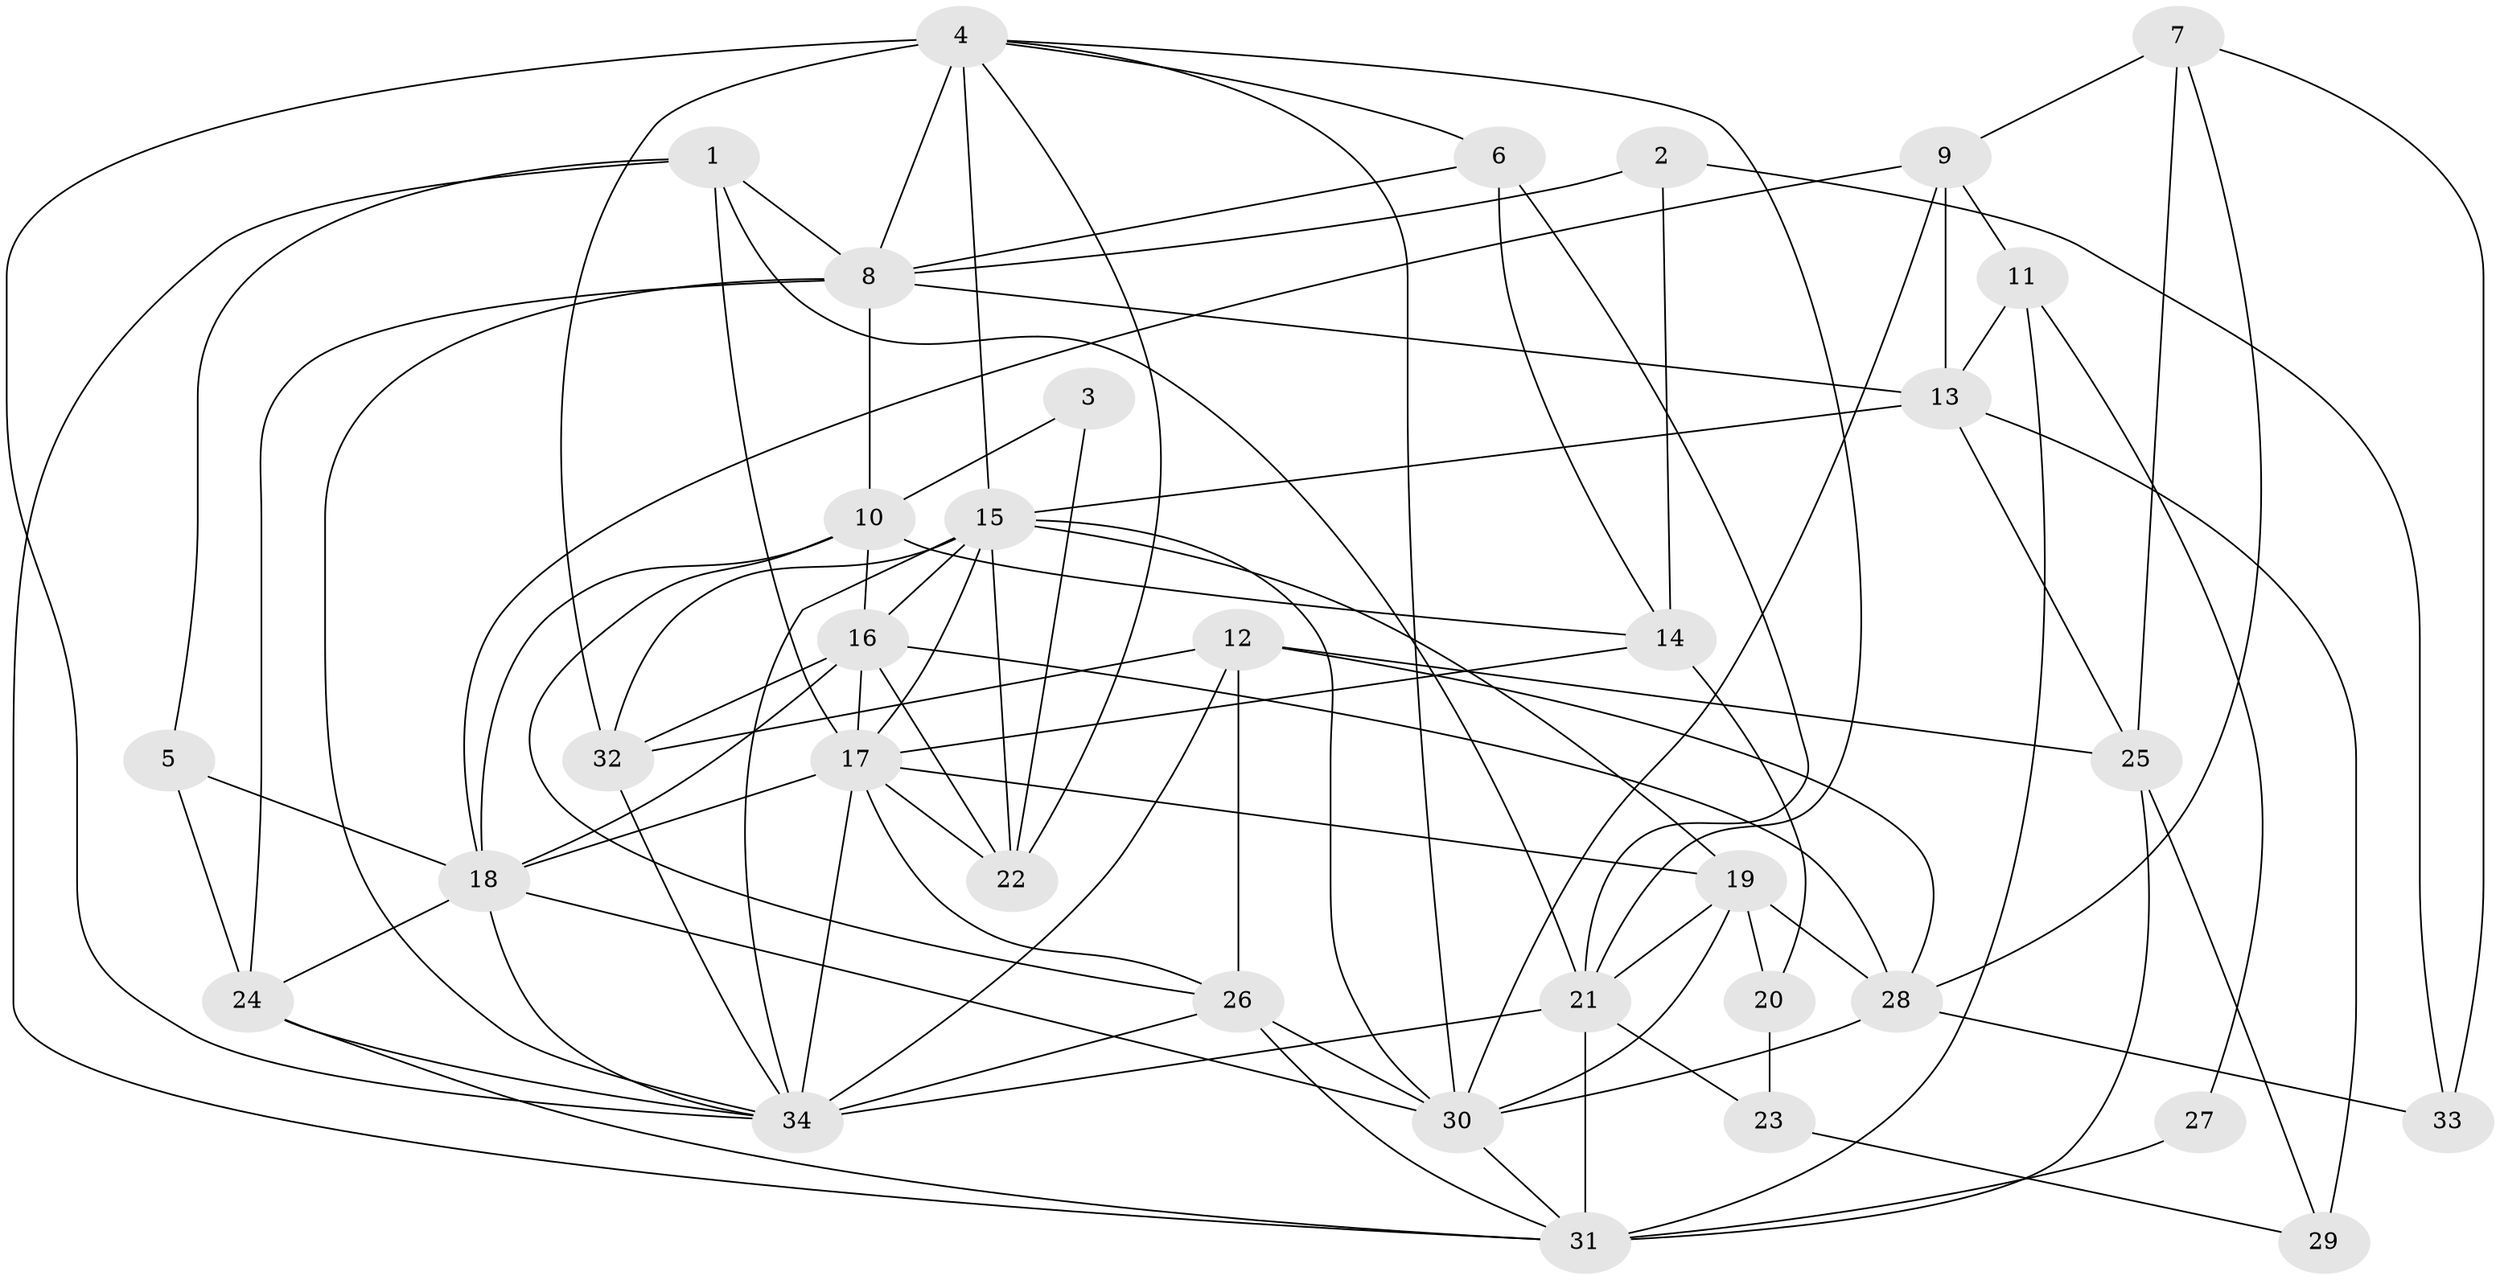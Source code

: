 // original degree distribution, {2: 0.12048192771084337, 5: 0.1566265060240964, 6: 0.14457831325301204, 7: 0.024096385542168676, 3: 0.3253012048192771, 4: 0.21686746987951808, 8: 0.012048192771084338}
// Generated by graph-tools (version 1.1) at 2025/37/03/04/25 23:37:03]
// undirected, 34 vertices, 93 edges
graph export_dot {
  node [color=gray90,style=filled];
  1;
  2;
  3;
  4;
  5;
  6;
  7;
  8;
  9;
  10;
  11;
  12;
  13;
  14;
  15;
  16;
  17;
  18;
  19;
  20;
  21;
  22;
  23;
  24;
  25;
  26;
  27;
  28;
  29;
  30;
  31;
  32;
  33;
  34;
  1 -- 5 [weight=1.0];
  1 -- 8 [weight=1.0];
  1 -- 17 [weight=1.0];
  1 -- 21 [weight=1.0];
  1 -- 31 [weight=1.0];
  2 -- 8 [weight=1.0];
  2 -- 14 [weight=1.0];
  2 -- 33 [weight=1.0];
  3 -- 10 [weight=2.0];
  3 -- 22 [weight=1.0];
  4 -- 6 [weight=1.0];
  4 -- 8 [weight=2.0];
  4 -- 15 [weight=1.0];
  4 -- 21 [weight=1.0];
  4 -- 22 [weight=1.0];
  4 -- 30 [weight=1.0];
  4 -- 32 [weight=1.0];
  4 -- 34 [weight=1.0];
  5 -- 18 [weight=1.0];
  5 -- 24 [weight=1.0];
  6 -- 8 [weight=1.0];
  6 -- 14 [weight=1.0];
  6 -- 21 [weight=1.0];
  7 -- 9 [weight=1.0];
  7 -- 25 [weight=2.0];
  7 -- 28 [weight=1.0];
  7 -- 33 [weight=1.0];
  8 -- 10 [weight=2.0];
  8 -- 13 [weight=1.0];
  8 -- 24 [weight=1.0];
  8 -- 34 [weight=1.0];
  9 -- 11 [weight=1.0];
  9 -- 13 [weight=2.0];
  9 -- 18 [weight=1.0];
  9 -- 30 [weight=1.0];
  10 -- 14 [weight=1.0];
  10 -- 16 [weight=1.0];
  10 -- 18 [weight=1.0];
  10 -- 26 [weight=1.0];
  11 -- 13 [weight=1.0];
  11 -- 27 [weight=1.0];
  11 -- 31 [weight=1.0];
  12 -- 25 [weight=1.0];
  12 -- 26 [weight=1.0];
  12 -- 28 [weight=1.0];
  12 -- 32 [weight=1.0];
  12 -- 34 [weight=1.0];
  13 -- 15 [weight=1.0];
  13 -- 25 [weight=1.0];
  13 -- 29 [weight=2.0];
  14 -- 17 [weight=1.0];
  14 -- 20 [weight=1.0];
  15 -- 16 [weight=1.0];
  15 -- 17 [weight=1.0];
  15 -- 19 [weight=1.0];
  15 -- 22 [weight=1.0];
  15 -- 30 [weight=1.0];
  15 -- 32 [weight=1.0];
  15 -- 34 [weight=1.0];
  16 -- 17 [weight=2.0];
  16 -- 18 [weight=1.0];
  16 -- 22 [weight=1.0];
  16 -- 28 [weight=1.0];
  16 -- 32 [weight=2.0];
  17 -- 18 [weight=2.0];
  17 -- 19 [weight=2.0];
  17 -- 22 [weight=1.0];
  17 -- 26 [weight=1.0];
  17 -- 34 [weight=2.0];
  18 -- 24 [weight=1.0];
  18 -- 30 [weight=1.0];
  18 -- 34 [weight=1.0];
  19 -- 20 [weight=2.0];
  19 -- 21 [weight=1.0];
  19 -- 28 [weight=2.0];
  19 -- 30 [weight=1.0];
  20 -- 23 [weight=1.0];
  21 -- 23 [weight=1.0];
  21 -- 31 [weight=2.0];
  21 -- 34 [weight=1.0];
  23 -- 29 [weight=1.0];
  24 -- 31 [weight=1.0];
  24 -- 34 [weight=1.0];
  25 -- 29 [weight=1.0];
  25 -- 31 [weight=1.0];
  26 -- 30 [weight=1.0];
  26 -- 31 [weight=1.0];
  26 -- 34 [weight=2.0];
  27 -- 31 [weight=2.0];
  28 -- 30 [weight=2.0];
  28 -- 33 [weight=2.0];
  30 -- 31 [weight=1.0];
  32 -- 34 [weight=1.0];
}
